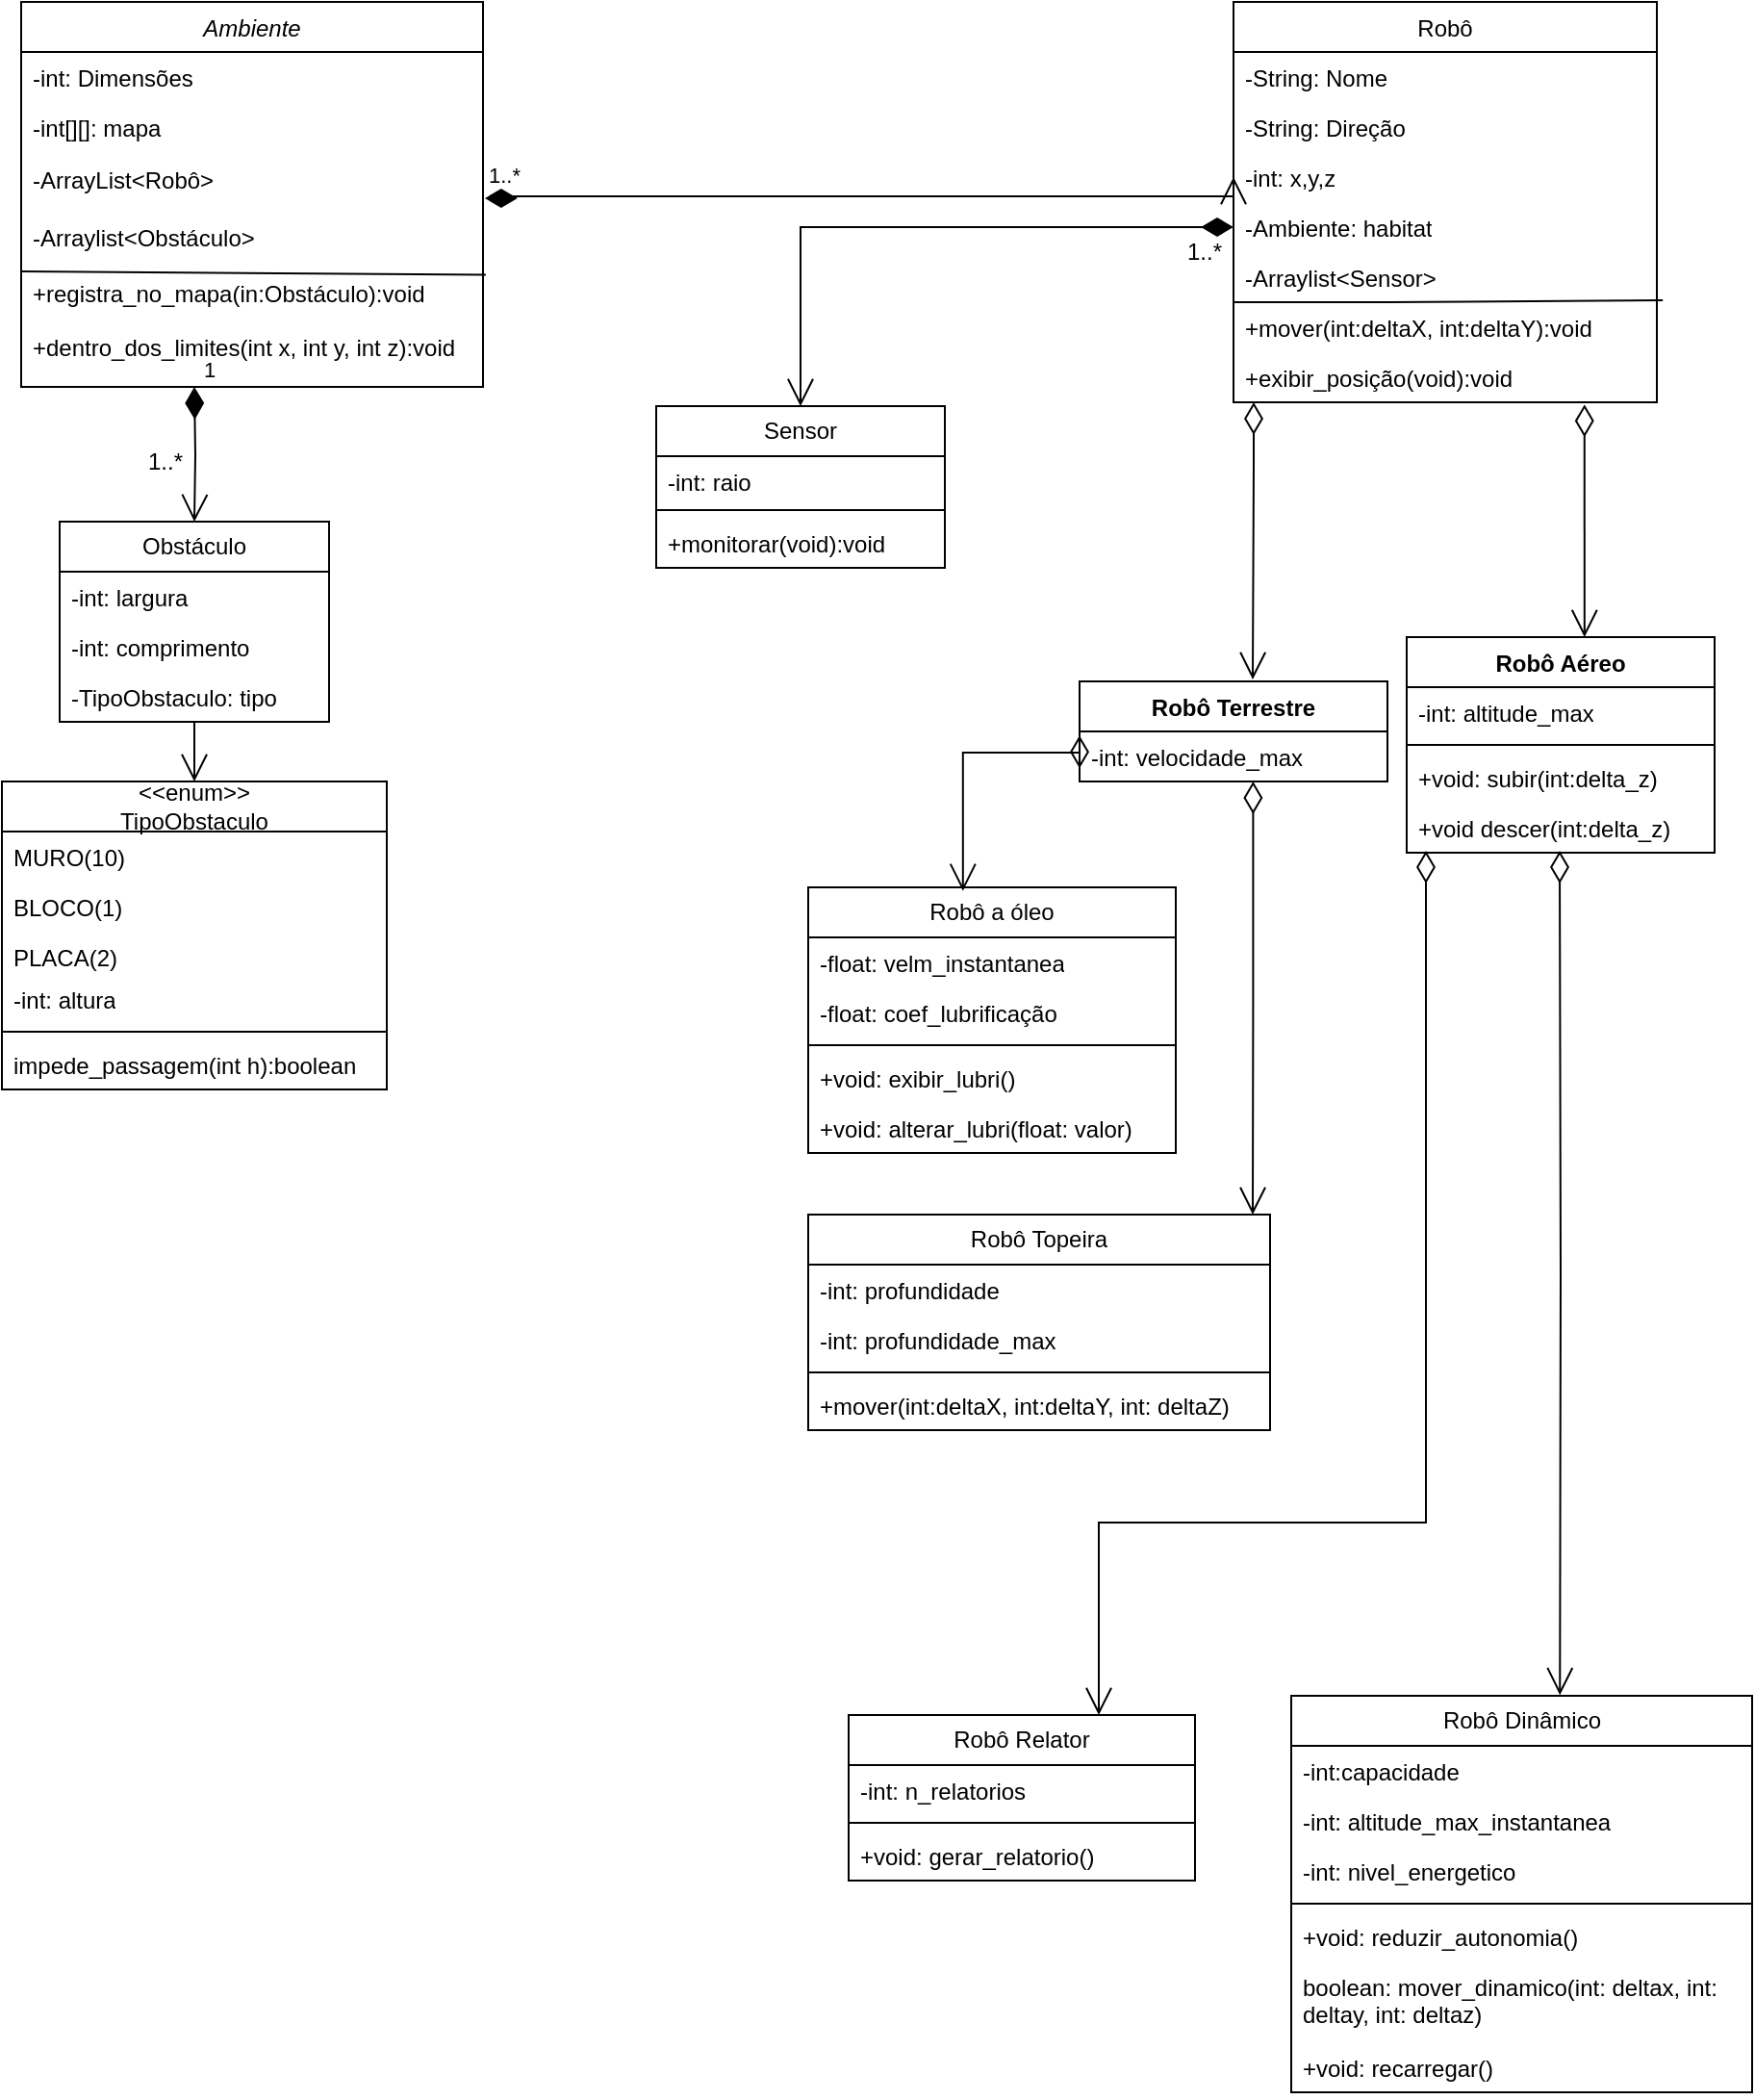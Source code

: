 <mxfile version="26.2.13">
  <diagram id="C5RBs43oDa-KdzZeNtuy" name="Page-1">
    <mxGraphModel dx="1044" dy="527" grid="1" gridSize="10" guides="1" tooltips="1" connect="1" arrows="1" fold="1" page="1" pageScale="1" pageWidth="1169" pageHeight="1654" math="0" shadow="0">
      <root>
        <mxCell id="WIyWlLk6GJQsqaUBKTNV-0" />
        <mxCell id="WIyWlLk6GJQsqaUBKTNV-1" parent="WIyWlLk6GJQsqaUBKTNV-0" />
        <mxCell id="zkfFHV4jXpPFQw0GAbJ--0" value="Ambiente" style="swimlane;fontStyle=2;align=center;verticalAlign=top;childLayout=stackLayout;horizontal=1;startSize=26;horizontalStack=0;resizeParent=1;resizeLast=0;collapsible=1;marginBottom=0;rounded=0;shadow=0;strokeWidth=1;" parent="WIyWlLk6GJQsqaUBKTNV-1" vertex="1">
          <mxGeometry x="40" y="20" width="240" height="200" as="geometry">
            <mxRectangle x="230" y="140" width="160" height="26" as="alternateBounds" />
          </mxGeometry>
        </mxCell>
        <mxCell id="zkfFHV4jXpPFQw0GAbJ--1" value="-int: Dimensões" style="text;align=left;verticalAlign=top;spacingLeft=4;spacingRight=4;overflow=hidden;rotatable=0;points=[[0,0.5],[1,0.5]];portConstraint=eastwest;" parent="zkfFHV4jXpPFQw0GAbJ--0" vertex="1">
          <mxGeometry y="26" width="240" height="26" as="geometry" />
        </mxCell>
        <mxCell id="zkfFHV4jXpPFQw0GAbJ--2" value="-int[][]: mapa" style="text;align=left;verticalAlign=top;spacingLeft=4;spacingRight=4;overflow=hidden;rotatable=0;points=[[0,0.5],[1,0.5]];portConstraint=eastwest;rounded=0;shadow=0;html=0;" parent="zkfFHV4jXpPFQw0GAbJ--0" vertex="1">
          <mxGeometry y="52" width="240" height="26" as="geometry" />
        </mxCell>
        <mxCell id="BTJYk5Sh1vVtc7OO9lpk-11" value="-ArrayList&amp;lt;Robô&amp;gt;" style="text;strokeColor=none;fillColor=none;align=left;verticalAlign=middle;spacingLeft=4;spacingRight=4;overflow=hidden;points=[[0,0.5],[1,0.5]];portConstraint=eastwest;rotatable=0;whiteSpace=wrap;html=1;" parent="zkfFHV4jXpPFQw0GAbJ--0" vertex="1">
          <mxGeometry y="78" width="240" height="30" as="geometry" />
        </mxCell>
        <mxCell id="BTJYk5Sh1vVtc7OO9lpk-12" value="-Arraylist&amp;lt;Obstáculo&amp;gt;" style="text;strokeColor=none;fillColor=none;align=left;verticalAlign=middle;spacingLeft=4;spacingRight=4;overflow=hidden;points=[[0,0.5],[1,0.5]];portConstraint=eastwest;rotatable=0;whiteSpace=wrap;html=1;" parent="zkfFHV4jXpPFQw0GAbJ--0" vertex="1">
          <mxGeometry y="108" width="240" height="30" as="geometry" />
        </mxCell>
        <mxCell id="BTJYk5Sh1vVtc7OO9lpk-16" value="+registra_no_mapa(in:Obstáculo):void" style="text;strokeColor=none;fillColor=none;align=left;verticalAlign=middle;spacingLeft=4;spacingRight=4;overflow=hidden;points=[[0,0.5],[1,0.5]];portConstraint=eastwest;rotatable=0;whiteSpace=wrap;html=1;" parent="zkfFHV4jXpPFQw0GAbJ--0" vertex="1">
          <mxGeometry y="138" width="240" height="28" as="geometry" />
        </mxCell>
        <mxCell id="BTJYk5Sh1vVtc7OO9lpk-21" value="+dentro_dos_limites(int x, int y, int z):void" style="text;strokeColor=none;fillColor=none;align=left;verticalAlign=top;spacingLeft=4;spacingRight=4;overflow=hidden;rotatable=0;points=[[0,0.5],[1,0.5]];portConstraint=eastwest;whiteSpace=wrap;html=1;" parent="zkfFHV4jXpPFQw0GAbJ--0" vertex="1">
          <mxGeometry y="166" width="240" height="26" as="geometry" />
        </mxCell>
        <mxCell id="zkfFHV4jXpPFQw0GAbJ--17" value="Robô&#xa;" style="swimlane;fontStyle=0;align=center;verticalAlign=top;childLayout=stackLayout;horizontal=1;startSize=26;horizontalStack=0;resizeParent=1;resizeLast=0;collapsible=1;marginBottom=0;rounded=0;shadow=0;strokeWidth=1;" parent="WIyWlLk6GJQsqaUBKTNV-1" vertex="1">
          <mxGeometry x="670" y="20" width="220" height="208" as="geometry">
            <mxRectangle x="550" y="140" width="160" height="26" as="alternateBounds" />
          </mxGeometry>
        </mxCell>
        <mxCell id="zkfFHV4jXpPFQw0GAbJ--18" value="-String: Nome" style="text;align=left;verticalAlign=top;spacingLeft=4;spacingRight=4;overflow=hidden;rotatable=0;points=[[0,0.5],[1,0.5]];portConstraint=eastwest;" parent="zkfFHV4jXpPFQw0GAbJ--17" vertex="1">
          <mxGeometry y="26" width="220" height="26" as="geometry" />
        </mxCell>
        <mxCell id="zkfFHV4jXpPFQw0GAbJ--19" value="-String: Direção" style="text;align=left;verticalAlign=top;spacingLeft=4;spacingRight=4;overflow=hidden;rotatable=0;points=[[0,0.5],[1,0.5]];portConstraint=eastwest;rounded=0;shadow=0;html=0;" parent="zkfFHV4jXpPFQw0GAbJ--17" vertex="1">
          <mxGeometry y="52" width="220" height="26" as="geometry" />
        </mxCell>
        <mxCell id="zkfFHV4jXpPFQw0GAbJ--20" value="-int: x,y,z&#xa;" style="text;align=left;verticalAlign=top;spacingLeft=4;spacingRight=4;overflow=hidden;rotatable=0;points=[[0,0.5],[1,0.5]];portConstraint=eastwest;rounded=0;shadow=0;html=0;" parent="zkfFHV4jXpPFQw0GAbJ--17" vertex="1">
          <mxGeometry y="78" width="220" height="26" as="geometry" />
        </mxCell>
        <mxCell id="BTJYk5Sh1vVtc7OO9lpk-25" value="-Ambiente: habitat" style="text;strokeColor=none;fillColor=none;align=left;verticalAlign=top;spacingLeft=4;spacingRight=4;overflow=hidden;rotatable=0;points=[[0,0.5],[1,0.5]];portConstraint=eastwest;whiteSpace=wrap;html=1;" parent="zkfFHV4jXpPFQw0GAbJ--17" vertex="1">
          <mxGeometry y="104" width="220" height="26" as="geometry" />
        </mxCell>
        <mxCell id="BTJYk5Sh1vVtc7OO9lpk-26" value="-Arraylist&amp;lt;Sensor&amp;gt;" style="text;strokeColor=none;fillColor=none;align=left;verticalAlign=top;spacingLeft=4;spacingRight=4;overflow=hidden;rotatable=0;points=[[0,0.5],[1,0.5]];portConstraint=eastwest;whiteSpace=wrap;html=1;" parent="zkfFHV4jXpPFQw0GAbJ--17" vertex="1">
          <mxGeometry y="130" width="220" height="26" as="geometry" />
        </mxCell>
        <mxCell id="BTJYk5Sh1vVtc7OO9lpk-7" value="" style="endArrow=none;html=1;rounded=0;entryX=1.014;entryY=0.962;entryDx=0;entryDy=0;exitX=0;exitY=0.75;exitDx=0;exitDy=0;entryPerimeter=0;" parent="zkfFHV4jXpPFQw0GAbJ--17" target="BTJYk5Sh1vVtc7OO9lpk-26" edge="1">
          <mxGeometry width="50" height="50" relative="1" as="geometry">
            <mxPoint y="156" as="sourcePoint" />
            <mxPoint x="160" y="156" as="targetPoint" />
            <Array as="points">
              <mxPoint x="80" y="156" />
            </Array>
          </mxGeometry>
        </mxCell>
        <mxCell id="BTJYk5Sh1vVtc7OO9lpk-27" value="+mover(int:deltaX, int:deltaY):void" style="text;strokeColor=none;fillColor=none;align=left;verticalAlign=top;spacingLeft=4;spacingRight=4;overflow=hidden;rotatable=0;points=[[0,0.5],[1,0.5]];portConstraint=eastwest;whiteSpace=wrap;html=1;" parent="zkfFHV4jXpPFQw0GAbJ--17" vertex="1">
          <mxGeometry y="156" width="220" height="26" as="geometry" />
        </mxCell>
        <mxCell id="BTJYk5Sh1vVtc7OO9lpk-28" value="+exibir_posição(void):void" style="text;strokeColor=none;fillColor=none;align=left;verticalAlign=top;spacingLeft=4;spacingRight=4;overflow=hidden;rotatable=0;points=[[0,0.5],[1,0.5]];portConstraint=eastwest;whiteSpace=wrap;html=1;" parent="zkfFHV4jXpPFQw0GAbJ--17" vertex="1">
          <mxGeometry y="182" width="220" height="26" as="geometry" />
        </mxCell>
        <mxCell id="BTJYk5Sh1vVtc7OO9lpk-1" value="" style="endArrow=open;shadow=0;strokeWidth=1;rounded=0;curved=0;endFill=1;edgeStyle=elbowEdgeStyle;elbow=vertical;" parent="WIyWlLk6GJQsqaUBKTNV-1" source="zkfFHV4jXpPFQw0GAbJ--0" edge="1">
          <mxGeometry x="0.5" y="41" relative="1" as="geometry">
            <mxPoint x="200" y="134" as="sourcePoint" />
            <mxPoint x="280" y="69" as="targetPoint" />
            <mxPoint x="-40" y="32" as="offset" />
          </mxGeometry>
        </mxCell>
        <mxCell id="BTJYk5Sh1vVtc7OO9lpk-14" value="" style="endArrow=none;html=1;rounded=0;entryX=1.006;entryY=0.133;entryDx=0;entryDy=0;entryPerimeter=0;" parent="WIyWlLk6GJQsqaUBKTNV-1" target="BTJYk5Sh1vVtc7OO9lpk-16" edge="1">
          <mxGeometry width="50" height="50" relative="1" as="geometry">
            <mxPoint x="40" y="160" as="sourcePoint" />
            <mxPoint x="200" y="162" as="targetPoint" />
          </mxGeometry>
        </mxCell>
        <mxCell id="BTJYk5Sh1vVtc7OO9lpk-29" value="Sensor" style="swimlane;fontStyle=0;childLayout=stackLayout;horizontal=1;startSize=26;fillColor=none;horizontalStack=0;resizeParent=1;resizeParentMax=0;resizeLast=0;collapsible=1;marginBottom=0;whiteSpace=wrap;html=1;" parent="WIyWlLk6GJQsqaUBKTNV-1" vertex="1">
          <mxGeometry x="370" y="230" width="150" height="84" as="geometry" />
        </mxCell>
        <mxCell id="BTJYk5Sh1vVtc7OO9lpk-30" value="-int: raio" style="text;strokeColor=none;fillColor=none;align=left;verticalAlign=top;spacingLeft=4;spacingRight=4;overflow=hidden;rotatable=0;points=[[0,0.5],[1,0.5]];portConstraint=eastwest;whiteSpace=wrap;html=1;" parent="BTJYk5Sh1vVtc7OO9lpk-29" vertex="1">
          <mxGeometry y="26" width="150" height="24" as="geometry" />
        </mxCell>
        <mxCell id="BTJYk5Sh1vVtc7OO9lpk-36" value="" style="line;strokeWidth=1;fillColor=none;align=left;verticalAlign=middle;spacingTop=-1;spacingLeft=3;spacingRight=3;rotatable=0;labelPosition=right;points=[];portConstraint=eastwest;strokeColor=inherit;" parent="BTJYk5Sh1vVtc7OO9lpk-29" vertex="1">
          <mxGeometry y="50" width="150" height="8" as="geometry" />
        </mxCell>
        <mxCell id="BTJYk5Sh1vVtc7OO9lpk-35" value="+monitorar(void):void" style="text;strokeColor=none;fillColor=none;align=left;verticalAlign=top;spacingLeft=4;spacingRight=4;overflow=hidden;rotatable=0;points=[[0,0.5],[1,0.5]];portConstraint=eastwest;whiteSpace=wrap;html=1;" parent="BTJYk5Sh1vVtc7OO9lpk-29" vertex="1">
          <mxGeometry y="58" width="150" height="26" as="geometry" />
        </mxCell>
        <mxCell id="BTJYk5Sh1vVtc7OO9lpk-40" value="1..*" style="endArrow=open;html=1;endSize=12;startArrow=diamondThin;startSize=14;startFill=1;edgeStyle=orthogonalEdgeStyle;align=left;verticalAlign=bottom;rounded=0;entryX=0;entryY=0.5;entryDx=0;entryDy=0;exitX=1.004;exitY=0.8;exitDx=0;exitDy=0;exitPerimeter=0;" parent="WIyWlLk6GJQsqaUBKTNV-1" source="BTJYk5Sh1vVtc7OO9lpk-11" target="zkfFHV4jXpPFQw0GAbJ--20" edge="1">
          <mxGeometry x="-1" y="3" relative="1" as="geometry">
            <mxPoint x="330" y="310" as="sourcePoint" />
            <mxPoint x="490" y="310" as="targetPoint" />
            <Array as="points">
              <mxPoint x="290" y="122" />
              <mxPoint x="290" y="121" />
            </Array>
            <mxPoint as="offset" />
          </mxGeometry>
        </mxCell>
        <mxCell id="BTJYk5Sh1vVtc7OO9lpk-43" value="" style="endArrow=open;html=1;endSize=12;startArrow=diamondThin;startSize=14;startFill=1;edgeStyle=orthogonalEdgeStyle;align=left;verticalAlign=bottom;rounded=0;entryX=0.5;entryY=0;entryDx=0;entryDy=0;exitX=0;exitY=0.5;exitDx=0;exitDy=0;" parent="WIyWlLk6GJQsqaUBKTNV-1" source="BTJYk5Sh1vVtc7OO9lpk-25" target="BTJYk5Sh1vVtc7OO9lpk-29" edge="1">
          <mxGeometry x="-1" y="3" relative="1" as="geometry">
            <mxPoint x="520" y="147" as="sourcePoint" />
            <mxPoint x="490" y="310" as="targetPoint" />
          </mxGeometry>
        </mxCell>
        <mxCell id="BTJYk5Sh1vVtc7OO9lpk-46" value="1..*" style="text;html=1;align=center;verticalAlign=middle;whiteSpace=wrap;rounded=0;" parent="WIyWlLk6GJQsqaUBKTNV-1" vertex="1">
          <mxGeometry x="640" y="140" width="30" height="20" as="geometry" />
        </mxCell>
        <mxCell id="BTJYk5Sh1vVtc7OO9lpk-47" value="Obstáculo" style="swimlane;fontStyle=0;childLayout=stackLayout;horizontal=1;startSize=26;fillColor=none;horizontalStack=0;resizeParent=1;resizeParentMax=0;resizeLast=0;collapsible=1;marginBottom=0;whiteSpace=wrap;html=1;" parent="WIyWlLk6GJQsqaUBKTNV-1" vertex="1">
          <mxGeometry x="60" y="290" width="140" height="104" as="geometry" />
        </mxCell>
        <mxCell id="BTJYk5Sh1vVtc7OO9lpk-48" value="-int: largura" style="text;strokeColor=none;fillColor=none;align=left;verticalAlign=top;spacingLeft=4;spacingRight=4;overflow=hidden;rotatable=0;points=[[0,0.5],[1,0.5]];portConstraint=eastwest;whiteSpace=wrap;html=1;" parent="BTJYk5Sh1vVtc7OO9lpk-47" vertex="1">
          <mxGeometry y="26" width="140" height="26" as="geometry" />
        </mxCell>
        <mxCell id="BTJYk5Sh1vVtc7OO9lpk-49" value="-int: comprimento" style="text;strokeColor=none;fillColor=none;align=left;verticalAlign=top;spacingLeft=4;spacingRight=4;overflow=hidden;rotatable=0;points=[[0,0.5],[1,0.5]];portConstraint=eastwest;whiteSpace=wrap;html=1;" parent="BTJYk5Sh1vVtc7OO9lpk-47" vertex="1">
          <mxGeometry y="52" width="140" height="26" as="geometry" />
        </mxCell>
        <mxCell id="BTJYk5Sh1vVtc7OO9lpk-50" value="-TipoObstaculo: tipo" style="text;strokeColor=none;fillColor=none;align=left;verticalAlign=top;spacingLeft=4;spacingRight=4;overflow=hidden;rotatable=0;points=[[0,0.5],[1,0.5]];portConstraint=eastwest;whiteSpace=wrap;html=1;" parent="BTJYk5Sh1vVtc7OO9lpk-47" vertex="1">
          <mxGeometry y="78" width="140" height="26" as="geometry" />
        </mxCell>
        <mxCell id="BTJYk5Sh1vVtc7OO9lpk-56" value="&lt;div&gt;1..*&lt;br&gt;&lt;/div&gt;" style="text;html=1;align=center;verticalAlign=middle;whiteSpace=wrap;rounded=0;" parent="WIyWlLk6GJQsqaUBKTNV-1" vertex="1">
          <mxGeometry x="100" y="254" width="30" height="10" as="geometry" />
        </mxCell>
        <mxCell id="BTJYk5Sh1vVtc7OO9lpk-58" value="1" style="endArrow=open;html=1;endSize=12;startArrow=diamondThin;startSize=14;startFill=1;edgeStyle=orthogonalEdgeStyle;align=left;verticalAlign=bottom;rounded=0;entryX=0.5;entryY=0;entryDx=0;entryDy=0;" parent="WIyWlLk6GJQsqaUBKTNV-1" target="BTJYk5Sh1vVtc7OO9lpk-47" edge="1">
          <mxGeometry x="-1" y="3" relative="1" as="geometry">
            <mxPoint x="130" y="220" as="sourcePoint" />
            <mxPoint x="490" y="310" as="targetPoint" />
          </mxGeometry>
        </mxCell>
        <mxCell id="BTJYk5Sh1vVtc7OO9lpk-59" value="" style="endArrow=open;endFill=1;endSize=12;html=1;rounded=0;exitX=0.5;exitY=1;exitDx=0;exitDy=0;entryX=0.5;entryY=0;entryDx=0;entryDy=0;" parent="WIyWlLk6GJQsqaUBKTNV-1" source="BTJYk5Sh1vVtc7OO9lpk-47" target="BTJYk5Sh1vVtc7OO9lpk-60" edge="1">
          <mxGeometry width="160" relative="1" as="geometry">
            <mxPoint x="330" y="310" as="sourcePoint" />
            <mxPoint x="130" y="480" as="targetPoint" />
          </mxGeometry>
        </mxCell>
        <mxCell id="BTJYk5Sh1vVtc7OO9lpk-60" value="&lt;div&gt;&amp;lt;&amp;lt;enum&amp;gt;&amp;gt;&lt;/div&gt;&lt;div&gt;TipoObstaculo&lt;br&gt;&lt;/div&gt;" style="swimlane;fontStyle=0;childLayout=stackLayout;horizontal=1;startSize=26;fillColor=none;horizontalStack=0;resizeParent=1;resizeParentMax=0;resizeLast=0;collapsible=1;marginBottom=0;whiteSpace=wrap;html=1;" parent="WIyWlLk6GJQsqaUBKTNV-1" vertex="1">
          <mxGeometry x="30" y="425" width="200" height="160" as="geometry" />
        </mxCell>
        <mxCell id="BTJYk5Sh1vVtc7OO9lpk-61" value="MURO(10)" style="text;strokeColor=none;fillColor=none;align=left;verticalAlign=top;spacingLeft=4;spacingRight=4;overflow=hidden;rotatable=0;points=[[0,0.5],[1,0.5]];portConstraint=eastwest;whiteSpace=wrap;html=1;" parent="BTJYk5Sh1vVtc7OO9lpk-60" vertex="1">
          <mxGeometry y="26" width="200" height="26" as="geometry" />
        </mxCell>
        <mxCell id="BTJYk5Sh1vVtc7OO9lpk-62" value="BLOCO(1)" style="text;strokeColor=none;fillColor=none;align=left;verticalAlign=top;spacingLeft=4;spacingRight=4;overflow=hidden;rotatable=0;points=[[0,0.5],[1,0.5]];portConstraint=eastwest;whiteSpace=wrap;html=1;" parent="BTJYk5Sh1vVtc7OO9lpk-60" vertex="1">
          <mxGeometry y="52" width="200" height="26" as="geometry" />
        </mxCell>
        <mxCell id="BTJYk5Sh1vVtc7OO9lpk-63" value="PLACA(2)" style="text;strokeColor=none;fillColor=none;align=left;verticalAlign=top;spacingLeft=4;spacingRight=4;overflow=hidden;rotatable=0;points=[[0,0.5],[1,0.5]];portConstraint=eastwest;whiteSpace=wrap;html=1;" parent="BTJYk5Sh1vVtc7OO9lpk-60" vertex="1">
          <mxGeometry y="78" width="200" height="22" as="geometry" />
        </mxCell>
        <mxCell id="BTJYk5Sh1vVtc7OO9lpk-66" value="-int: altura" style="text;strokeColor=none;fillColor=none;align=left;verticalAlign=top;spacingLeft=4;spacingRight=4;overflow=hidden;rotatable=0;points=[[0,0.5],[1,0.5]];portConstraint=eastwest;whiteSpace=wrap;html=1;" parent="BTJYk5Sh1vVtc7OO9lpk-60" vertex="1">
          <mxGeometry y="100" width="200" height="26" as="geometry" />
        </mxCell>
        <mxCell id="BTJYk5Sh1vVtc7OO9lpk-68" value="" style="line;strokeWidth=1;fillColor=none;align=left;verticalAlign=middle;spacingTop=-1;spacingLeft=3;spacingRight=3;rotatable=0;labelPosition=right;points=[];portConstraint=eastwest;strokeColor=inherit;" parent="BTJYk5Sh1vVtc7OO9lpk-60" vertex="1">
          <mxGeometry y="126" width="200" height="8" as="geometry" />
        </mxCell>
        <mxCell id="BTJYk5Sh1vVtc7OO9lpk-67" value="impede_passagem(int h):boolean" style="text;strokeColor=none;fillColor=none;align=left;verticalAlign=top;spacingLeft=4;spacingRight=4;overflow=hidden;rotatable=0;points=[[0,0.5],[1,0.5]];portConstraint=eastwest;whiteSpace=wrap;html=1;" parent="BTJYk5Sh1vVtc7OO9lpk-60" vertex="1">
          <mxGeometry y="134" width="200" height="26" as="geometry" />
        </mxCell>
        <mxCell id="lHnWInhIYNSgL-rau6ZQ-0" value="Robô Terrestre" style="swimlane;fontStyle=1;align=center;verticalAlign=top;childLayout=stackLayout;horizontal=1;startSize=26;horizontalStack=0;resizeParent=1;resizeParentMax=0;resizeLast=0;collapsible=1;marginBottom=0;whiteSpace=wrap;html=1;" vertex="1" parent="WIyWlLk6GJQsqaUBKTNV-1">
          <mxGeometry x="590" y="373" width="160" height="52" as="geometry" />
        </mxCell>
        <mxCell id="lHnWInhIYNSgL-rau6ZQ-1" value="-int: velocidade_max" style="text;strokeColor=none;fillColor=none;align=left;verticalAlign=top;spacingLeft=4;spacingRight=4;overflow=hidden;rotatable=0;points=[[0,0.5],[1,0.5]];portConstraint=eastwest;whiteSpace=wrap;html=1;" vertex="1" parent="lHnWInhIYNSgL-rau6ZQ-0">
          <mxGeometry y="26" width="160" height="26" as="geometry" />
        </mxCell>
        <mxCell id="lHnWInhIYNSgL-rau6ZQ-22" value="" style="endArrow=open;html=1;endSize=12;startArrow=diamondThin;startSize=14;startFill=0;edgeStyle=orthogonalEdgeStyle;align=left;verticalAlign=bottom;rounded=0;entryX=0.421;entryY=0.014;entryDx=0;entryDy=0;entryPerimeter=0;exitX=0;exitY=-0.038;exitDx=0;exitDy=0;exitPerimeter=0;" edge="1" parent="lHnWInhIYNSgL-rau6ZQ-0" target="lHnWInhIYNSgL-rau6ZQ-17">
          <mxGeometry x="-1" y="3" relative="1" as="geometry">
            <mxPoint x="-0.01" y="28.182" as="sourcePoint" />
            <mxPoint x="-209.599" y="136.996" as="targetPoint" />
            <Array as="points">
              <mxPoint y="37" />
              <mxPoint x="-61" y="37" />
            </Array>
            <mxPoint as="offset" />
          </mxGeometry>
        </mxCell>
        <mxCell id="lHnWInhIYNSgL-rau6ZQ-4" value="" style="endArrow=open;html=1;endSize=12;startArrow=diamondThin;startSize=14;startFill=0;edgeStyle=orthogonalEdgeStyle;align=left;verticalAlign=bottom;rounded=0;" edge="1" parent="WIyWlLk6GJQsqaUBKTNV-1">
          <mxGeometry x="-1" y="3" relative="1" as="geometry">
            <mxPoint x="680.5" y="228" as="sourcePoint" />
            <mxPoint x="680" y="372" as="targetPoint" />
            <Array as="points">
              <mxPoint x="681" y="259" />
              <mxPoint x="680" y="372" />
            </Array>
            <mxPoint as="offset" />
          </mxGeometry>
        </mxCell>
        <mxCell id="lHnWInhIYNSgL-rau6ZQ-5" value="Robô Aéreo" style="swimlane;fontStyle=1;align=center;verticalAlign=top;childLayout=stackLayout;horizontal=1;startSize=26;horizontalStack=0;resizeParent=1;resizeParentMax=0;resizeLast=0;collapsible=1;marginBottom=0;whiteSpace=wrap;html=1;" vertex="1" parent="WIyWlLk6GJQsqaUBKTNV-1">
          <mxGeometry x="760" y="350" width="160" height="112" as="geometry" />
        </mxCell>
        <mxCell id="lHnWInhIYNSgL-rau6ZQ-6" value="-int: altitude_max" style="text;strokeColor=none;fillColor=none;align=left;verticalAlign=top;spacingLeft=4;spacingRight=4;overflow=hidden;rotatable=0;points=[[0,0.5],[1,0.5]];portConstraint=eastwest;whiteSpace=wrap;html=1;" vertex="1" parent="lHnWInhIYNSgL-rau6ZQ-5">
          <mxGeometry y="26" width="160" height="26" as="geometry" />
        </mxCell>
        <mxCell id="lHnWInhIYNSgL-rau6ZQ-14" value="" style="line;strokeWidth=1;fillColor=none;align=left;verticalAlign=middle;spacingTop=-1;spacingLeft=3;spacingRight=3;rotatable=0;labelPosition=right;points=[];portConstraint=eastwest;strokeColor=inherit;" vertex="1" parent="lHnWInhIYNSgL-rau6ZQ-5">
          <mxGeometry y="52" width="160" height="8" as="geometry" />
        </mxCell>
        <mxCell id="lHnWInhIYNSgL-rau6ZQ-13" value="+void: subir(int:delta_z)" style="text;strokeColor=none;fillColor=none;align=left;verticalAlign=top;spacingLeft=4;spacingRight=4;overflow=hidden;rotatable=0;points=[[0,0.5],[1,0.5]];portConstraint=eastwest;whiteSpace=wrap;html=1;" vertex="1" parent="lHnWInhIYNSgL-rau6ZQ-5">
          <mxGeometry y="60" width="160" height="26" as="geometry" />
        </mxCell>
        <mxCell id="lHnWInhIYNSgL-rau6ZQ-15" value="+void descer(int:delta_z)" style="text;strokeColor=none;fillColor=none;align=left;verticalAlign=top;spacingLeft=4;spacingRight=4;overflow=hidden;rotatable=0;points=[[0,0.5],[1,0.5]];portConstraint=eastwest;whiteSpace=wrap;html=1;" vertex="1" parent="lHnWInhIYNSgL-rau6ZQ-5">
          <mxGeometry y="86" width="160" height="26" as="geometry" />
        </mxCell>
        <mxCell id="lHnWInhIYNSgL-rau6ZQ-12" value="" style="endArrow=open;html=1;endSize=12;startArrow=diamondThin;startSize=14;startFill=0;edgeStyle=orthogonalEdgeStyle;align=left;verticalAlign=bottom;rounded=0;exitX=0.829;exitY=1.046;exitDx=0;exitDy=0;exitPerimeter=0;" edge="1" parent="WIyWlLk6GJQsqaUBKTNV-1" source="BTJYk5Sh1vVtc7OO9lpk-28">
          <mxGeometry x="-1" y="3" relative="1" as="geometry">
            <mxPoint x="697" y="239" as="sourcePoint" />
            <mxPoint x="852" y="350" as="targetPoint" />
            <Array as="points">
              <mxPoint x="852" y="350" />
            </Array>
            <mxPoint as="offset" />
          </mxGeometry>
        </mxCell>
        <mxCell id="lHnWInhIYNSgL-rau6ZQ-17" value="Robô a óleo" style="swimlane;fontStyle=0;childLayout=stackLayout;horizontal=1;startSize=26;fillColor=none;horizontalStack=0;resizeParent=1;resizeParentMax=0;resizeLast=0;collapsible=1;marginBottom=0;whiteSpace=wrap;html=1;" vertex="1" parent="WIyWlLk6GJQsqaUBKTNV-1">
          <mxGeometry x="449" y="480" width="191" height="138" as="geometry" />
        </mxCell>
        <mxCell id="lHnWInhIYNSgL-rau6ZQ-18" value="-float: velm_instantanea" style="text;strokeColor=none;fillColor=none;align=left;verticalAlign=top;spacingLeft=4;spacingRight=4;overflow=hidden;rotatable=0;points=[[0,0.5],[1,0.5]];portConstraint=eastwest;whiteSpace=wrap;html=1;" vertex="1" parent="lHnWInhIYNSgL-rau6ZQ-17">
          <mxGeometry y="26" width="191" height="26" as="geometry" />
        </mxCell>
        <mxCell id="lHnWInhIYNSgL-rau6ZQ-19" value="-float: coef_lubrificação" style="text;strokeColor=none;fillColor=none;align=left;verticalAlign=top;spacingLeft=4;spacingRight=4;overflow=hidden;rotatable=0;points=[[0,0.5],[1,0.5]];portConstraint=eastwest;whiteSpace=wrap;html=1;" vertex="1" parent="lHnWInhIYNSgL-rau6ZQ-17">
          <mxGeometry y="52" width="191" height="26" as="geometry" />
        </mxCell>
        <mxCell id="lHnWInhIYNSgL-rau6ZQ-23" value="" style="line;strokeWidth=1;fillColor=none;align=left;verticalAlign=middle;spacingTop=-1;spacingLeft=3;spacingRight=3;rotatable=0;labelPosition=right;points=[];portConstraint=eastwest;strokeColor=inherit;" vertex="1" parent="lHnWInhIYNSgL-rau6ZQ-17">
          <mxGeometry y="78" width="191" height="8" as="geometry" />
        </mxCell>
        <mxCell id="lHnWInhIYNSgL-rau6ZQ-20" value="+void: exibir_lubri()" style="text;strokeColor=none;fillColor=none;align=left;verticalAlign=top;spacingLeft=4;spacingRight=4;overflow=hidden;rotatable=0;points=[[0,0.5],[1,0.5]];portConstraint=eastwest;whiteSpace=wrap;html=1;" vertex="1" parent="lHnWInhIYNSgL-rau6ZQ-17">
          <mxGeometry y="86" width="191" height="26" as="geometry" />
        </mxCell>
        <mxCell id="lHnWInhIYNSgL-rau6ZQ-24" value="+void: alterar_lubri(float: valor)" style="text;strokeColor=none;fillColor=none;align=left;verticalAlign=top;spacingLeft=4;spacingRight=4;overflow=hidden;rotatable=0;points=[[0,0.5],[1,0.5]];portConstraint=eastwest;whiteSpace=wrap;html=1;" vertex="1" parent="lHnWInhIYNSgL-rau6ZQ-17">
          <mxGeometry y="112" width="191" height="26" as="geometry" />
        </mxCell>
        <mxCell id="lHnWInhIYNSgL-rau6ZQ-26" value="Robô Topeira" style="swimlane;fontStyle=0;childLayout=stackLayout;horizontal=1;startSize=26;fillColor=none;horizontalStack=0;resizeParent=1;resizeParentMax=0;resizeLast=0;collapsible=1;marginBottom=0;whiteSpace=wrap;html=1;" vertex="1" parent="WIyWlLk6GJQsqaUBKTNV-1">
          <mxGeometry x="449" y="650" width="240" height="112" as="geometry" />
        </mxCell>
        <mxCell id="lHnWInhIYNSgL-rau6ZQ-27" value="-int: profundidade" style="text;strokeColor=none;fillColor=none;align=left;verticalAlign=top;spacingLeft=4;spacingRight=4;overflow=hidden;rotatable=0;points=[[0,0.5],[1,0.5]];portConstraint=eastwest;whiteSpace=wrap;html=1;" vertex="1" parent="lHnWInhIYNSgL-rau6ZQ-26">
          <mxGeometry y="26" width="240" height="26" as="geometry" />
        </mxCell>
        <mxCell id="lHnWInhIYNSgL-rau6ZQ-28" value="-int: profundidade_max" style="text;strokeColor=none;fillColor=none;align=left;verticalAlign=top;spacingLeft=4;spacingRight=4;overflow=hidden;rotatable=0;points=[[0,0.5],[1,0.5]];portConstraint=eastwest;whiteSpace=wrap;html=1;" vertex="1" parent="lHnWInhIYNSgL-rau6ZQ-26">
          <mxGeometry y="52" width="240" height="26" as="geometry" />
        </mxCell>
        <mxCell id="lHnWInhIYNSgL-rau6ZQ-31" value="" style="line;strokeWidth=1;fillColor=none;align=left;verticalAlign=middle;spacingTop=-1;spacingLeft=3;spacingRight=3;rotatable=0;labelPosition=right;points=[];portConstraint=eastwest;strokeColor=inherit;" vertex="1" parent="lHnWInhIYNSgL-rau6ZQ-26">
          <mxGeometry y="78" width="240" height="8" as="geometry" />
        </mxCell>
        <mxCell id="lHnWInhIYNSgL-rau6ZQ-29" value="+mover(int:deltaX, int:deltaY, int: deltaZ)" style="text;strokeColor=none;fillColor=none;align=left;verticalAlign=top;spacingLeft=4;spacingRight=4;overflow=hidden;rotatable=0;points=[[0,0.5],[1,0.5]];portConstraint=eastwest;whiteSpace=wrap;html=1;" vertex="1" parent="lHnWInhIYNSgL-rau6ZQ-26">
          <mxGeometry y="86" width="240" height="26" as="geometry" />
        </mxCell>
        <mxCell id="lHnWInhIYNSgL-rau6ZQ-32" value="" style="endArrow=open;html=1;endSize=12;startArrow=diamondThin;startSize=14;startFill=0;edgeStyle=orthogonalEdgeStyle;rounded=0;" edge="1" parent="WIyWlLk6GJQsqaUBKTNV-1">
          <mxGeometry x="1" y="117" relative="1" as="geometry">
            <mxPoint x="680.2" y="425" as="sourcePoint" />
            <mxPoint x="680" y="650" as="targetPoint" />
            <Array as="points">
              <mxPoint x="680" y="540" />
              <mxPoint x="680" y="540" />
            </Array>
            <mxPoint x="110" y="77" as="offset" />
          </mxGeometry>
        </mxCell>
        <mxCell id="lHnWInhIYNSgL-rau6ZQ-36" value="Robô Dinâmico" style="swimlane;fontStyle=0;childLayout=stackLayout;horizontal=1;startSize=26;fillColor=none;horizontalStack=0;resizeParent=1;resizeParentMax=0;resizeLast=0;collapsible=1;marginBottom=0;whiteSpace=wrap;html=1;" vertex="1" parent="WIyWlLk6GJQsqaUBKTNV-1">
          <mxGeometry x="700" y="900" width="239.5" height="206" as="geometry" />
        </mxCell>
        <mxCell id="lHnWInhIYNSgL-rau6ZQ-37" value="-int:capacidade" style="text;strokeColor=none;fillColor=none;align=left;verticalAlign=top;spacingLeft=4;spacingRight=4;overflow=hidden;rotatable=0;points=[[0,0.5],[1,0.5]];portConstraint=eastwest;whiteSpace=wrap;html=1;" vertex="1" parent="lHnWInhIYNSgL-rau6ZQ-36">
          <mxGeometry y="26" width="239.5" height="26" as="geometry" />
        </mxCell>
        <mxCell id="lHnWInhIYNSgL-rau6ZQ-38" value="-int: altitude_max_instantanea" style="text;strokeColor=none;fillColor=none;align=left;verticalAlign=top;spacingLeft=4;spacingRight=4;overflow=hidden;rotatable=0;points=[[0,0.5],[1,0.5]];portConstraint=eastwest;whiteSpace=wrap;html=1;" vertex="1" parent="lHnWInhIYNSgL-rau6ZQ-36">
          <mxGeometry y="52" width="239.5" height="26" as="geometry" />
        </mxCell>
        <mxCell id="lHnWInhIYNSgL-rau6ZQ-39" value="-int: nivel_energetico" style="text;strokeColor=none;fillColor=none;align=left;verticalAlign=top;spacingLeft=4;spacingRight=4;overflow=hidden;rotatable=0;points=[[0,0.5],[1,0.5]];portConstraint=eastwest;whiteSpace=wrap;html=1;" vertex="1" parent="lHnWInhIYNSgL-rau6ZQ-36">
          <mxGeometry y="78" width="239.5" height="26" as="geometry" />
        </mxCell>
        <mxCell id="lHnWInhIYNSgL-rau6ZQ-46" value="" style="line;strokeWidth=1;fillColor=none;align=left;verticalAlign=middle;spacingTop=-1;spacingLeft=3;spacingRight=3;rotatable=0;labelPosition=right;points=[];portConstraint=eastwest;strokeColor=inherit;" vertex="1" parent="lHnWInhIYNSgL-rau6ZQ-36">
          <mxGeometry y="104" width="239.5" height="8" as="geometry" />
        </mxCell>
        <mxCell id="lHnWInhIYNSgL-rau6ZQ-47" value="+void: reduzir_autonomia()" style="text;strokeColor=none;fillColor=none;align=left;verticalAlign=top;spacingLeft=4;spacingRight=4;overflow=hidden;rotatable=0;points=[[0,0.5],[1,0.5]];portConstraint=eastwest;whiteSpace=wrap;html=1;" vertex="1" parent="lHnWInhIYNSgL-rau6ZQ-36">
          <mxGeometry y="112" width="239.5" height="26" as="geometry" />
        </mxCell>
        <mxCell id="lHnWInhIYNSgL-rau6ZQ-49" value="&lt;div&gt;boolean: mover_dinamico(int: deltax, int: deltay, int: deltaz)&lt;/div&gt;" style="text;strokeColor=none;fillColor=none;align=left;verticalAlign=top;spacingLeft=4;spacingRight=4;overflow=hidden;rotatable=0;points=[[0,0.5],[1,0.5]];portConstraint=eastwest;whiteSpace=wrap;html=1;" vertex="1" parent="lHnWInhIYNSgL-rau6ZQ-36">
          <mxGeometry y="138" width="239.5" height="42" as="geometry" />
        </mxCell>
        <mxCell id="lHnWInhIYNSgL-rau6ZQ-48" value="+void: recarregar()" style="text;strokeColor=none;fillColor=none;align=left;verticalAlign=top;spacingLeft=4;spacingRight=4;overflow=hidden;rotatable=0;points=[[0,0.5],[1,0.5]];portConstraint=eastwest;whiteSpace=wrap;html=1;" vertex="1" parent="lHnWInhIYNSgL-rau6ZQ-36">
          <mxGeometry y="180" width="239.5" height="26" as="geometry" />
        </mxCell>
        <mxCell id="lHnWInhIYNSgL-rau6ZQ-45" value="" style="endArrow=open;html=1;endSize=12;startArrow=diamondThin;startSize=14;startFill=0;edgeStyle=orthogonalEdgeStyle;rounded=0;entryX=0.583;entryY=-0.002;entryDx=0;entryDy=0;entryPerimeter=0;" edge="1" parent="WIyWlLk6GJQsqaUBKTNV-1" target="lHnWInhIYNSgL-rau6ZQ-36">
          <mxGeometry x="1" y="117" relative="1" as="geometry">
            <mxPoint x="839.5" y="461" as="sourcePoint" />
            <mxPoint x="839.5" y="860" as="targetPoint" />
            <mxPoint x="110" y="77" as="offset" />
            <Array as="points" />
          </mxGeometry>
        </mxCell>
        <mxCell id="lHnWInhIYNSgL-rau6ZQ-53" value="" style="endArrow=open;html=1;endSize=12;startArrow=diamondThin;startSize=14;startFill=0;edgeStyle=orthogonalEdgeStyle;rounded=0;" edge="1" parent="WIyWlLk6GJQsqaUBKTNV-1" target="lHnWInhIYNSgL-rau6ZQ-54">
          <mxGeometry x="1" y="117" relative="1" as="geometry">
            <mxPoint x="770" y="461" as="sourcePoint" />
            <mxPoint x="530" y="880" as="targetPoint" />
            <mxPoint x="110" y="77" as="offset" />
            <Array as="points">
              <mxPoint x="770" y="810" />
              <mxPoint x="600" y="810" />
            </Array>
          </mxGeometry>
        </mxCell>
        <mxCell id="lHnWInhIYNSgL-rau6ZQ-54" value="Robô Relator" style="swimlane;fontStyle=0;childLayout=stackLayout;horizontal=1;startSize=26;fillColor=none;horizontalStack=0;resizeParent=1;resizeParentMax=0;resizeLast=0;collapsible=1;marginBottom=0;whiteSpace=wrap;html=1;" vertex="1" parent="WIyWlLk6GJQsqaUBKTNV-1">
          <mxGeometry x="470" y="910" width="180" height="86" as="geometry" />
        </mxCell>
        <mxCell id="lHnWInhIYNSgL-rau6ZQ-55" value="-int: n_relatorios" style="text;strokeColor=none;fillColor=none;align=left;verticalAlign=top;spacingLeft=4;spacingRight=4;overflow=hidden;rotatable=0;points=[[0,0.5],[1,0.5]];portConstraint=eastwest;whiteSpace=wrap;html=1;" vertex="1" parent="lHnWInhIYNSgL-rau6ZQ-54">
          <mxGeometry y="26" width="180" height="26" as="geometry" />
        </mxCell>
        <mxCell id="lHnWInhIYNSgL-rau6ZQ-58" value="" style="line;strokeWidth=1;fillColor=none;align=left;verticalAlign=middle;spacingTop=-1;spacingLeft=3;spacingRight=3;rotatable=0;labelPosition=right;points=[];portConstraint=eastwest;strokeColor=inherit;" vertex="1" parent="lHnWInhIYNSgL-rau6ZQ-54">
          <mxGeometry y="52" width="180" height="8" as="geometry" />
        </mxCell>
        <mxCell id="lHnWInhIYNSgL-rau6ZQ-56" value="+void: gerar_relatorio()" style="text;strokeColor=none;fillColor=none;align=left;verticalAlign=top;spacingLeft=4;spacingRight=4;overflow=hidden;rotatable=0;points=[[0,0.5],[1,0.5]];portConstraint=eastwest;whiteSpace=wrap;html=1;" vertex="1" parent="lHnWInhIYNSgL-rau6ZQ-54">
          <mxGeometry y="60" width="180" height="26" as="geometry" />
        </mxCell>
      </root>
    </mxGraphModel>
  </diagram>
</mxfile>
